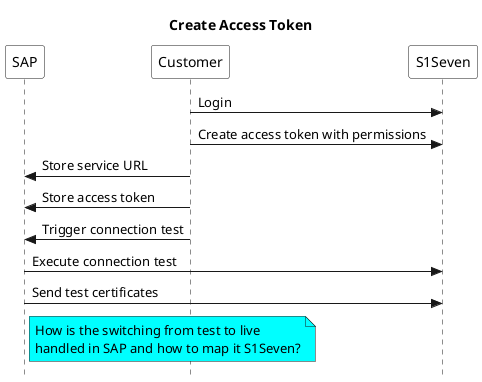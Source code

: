 @startuml
title Create Access Token
skinparam style strictuml 
participant SAP #FFFFFF
participant Customer #FFFFFF
participant S1Seven #FFFFFF
Customer -> S1Seven: Login
Customer -> S1Seven: Create access token with permissions
Customer -> SAP: Store service URL
Customer -> SAP: Store access token
Customer -> SAP: Trigger connection test
SAP -> S1Seven: Execute connection test
SAP -> S1Seven: Send test certificates
note right of SAP #aqua
How is the switching from test to live 
handled in SAP and how to map it S1Seven?
endnote
@enduml